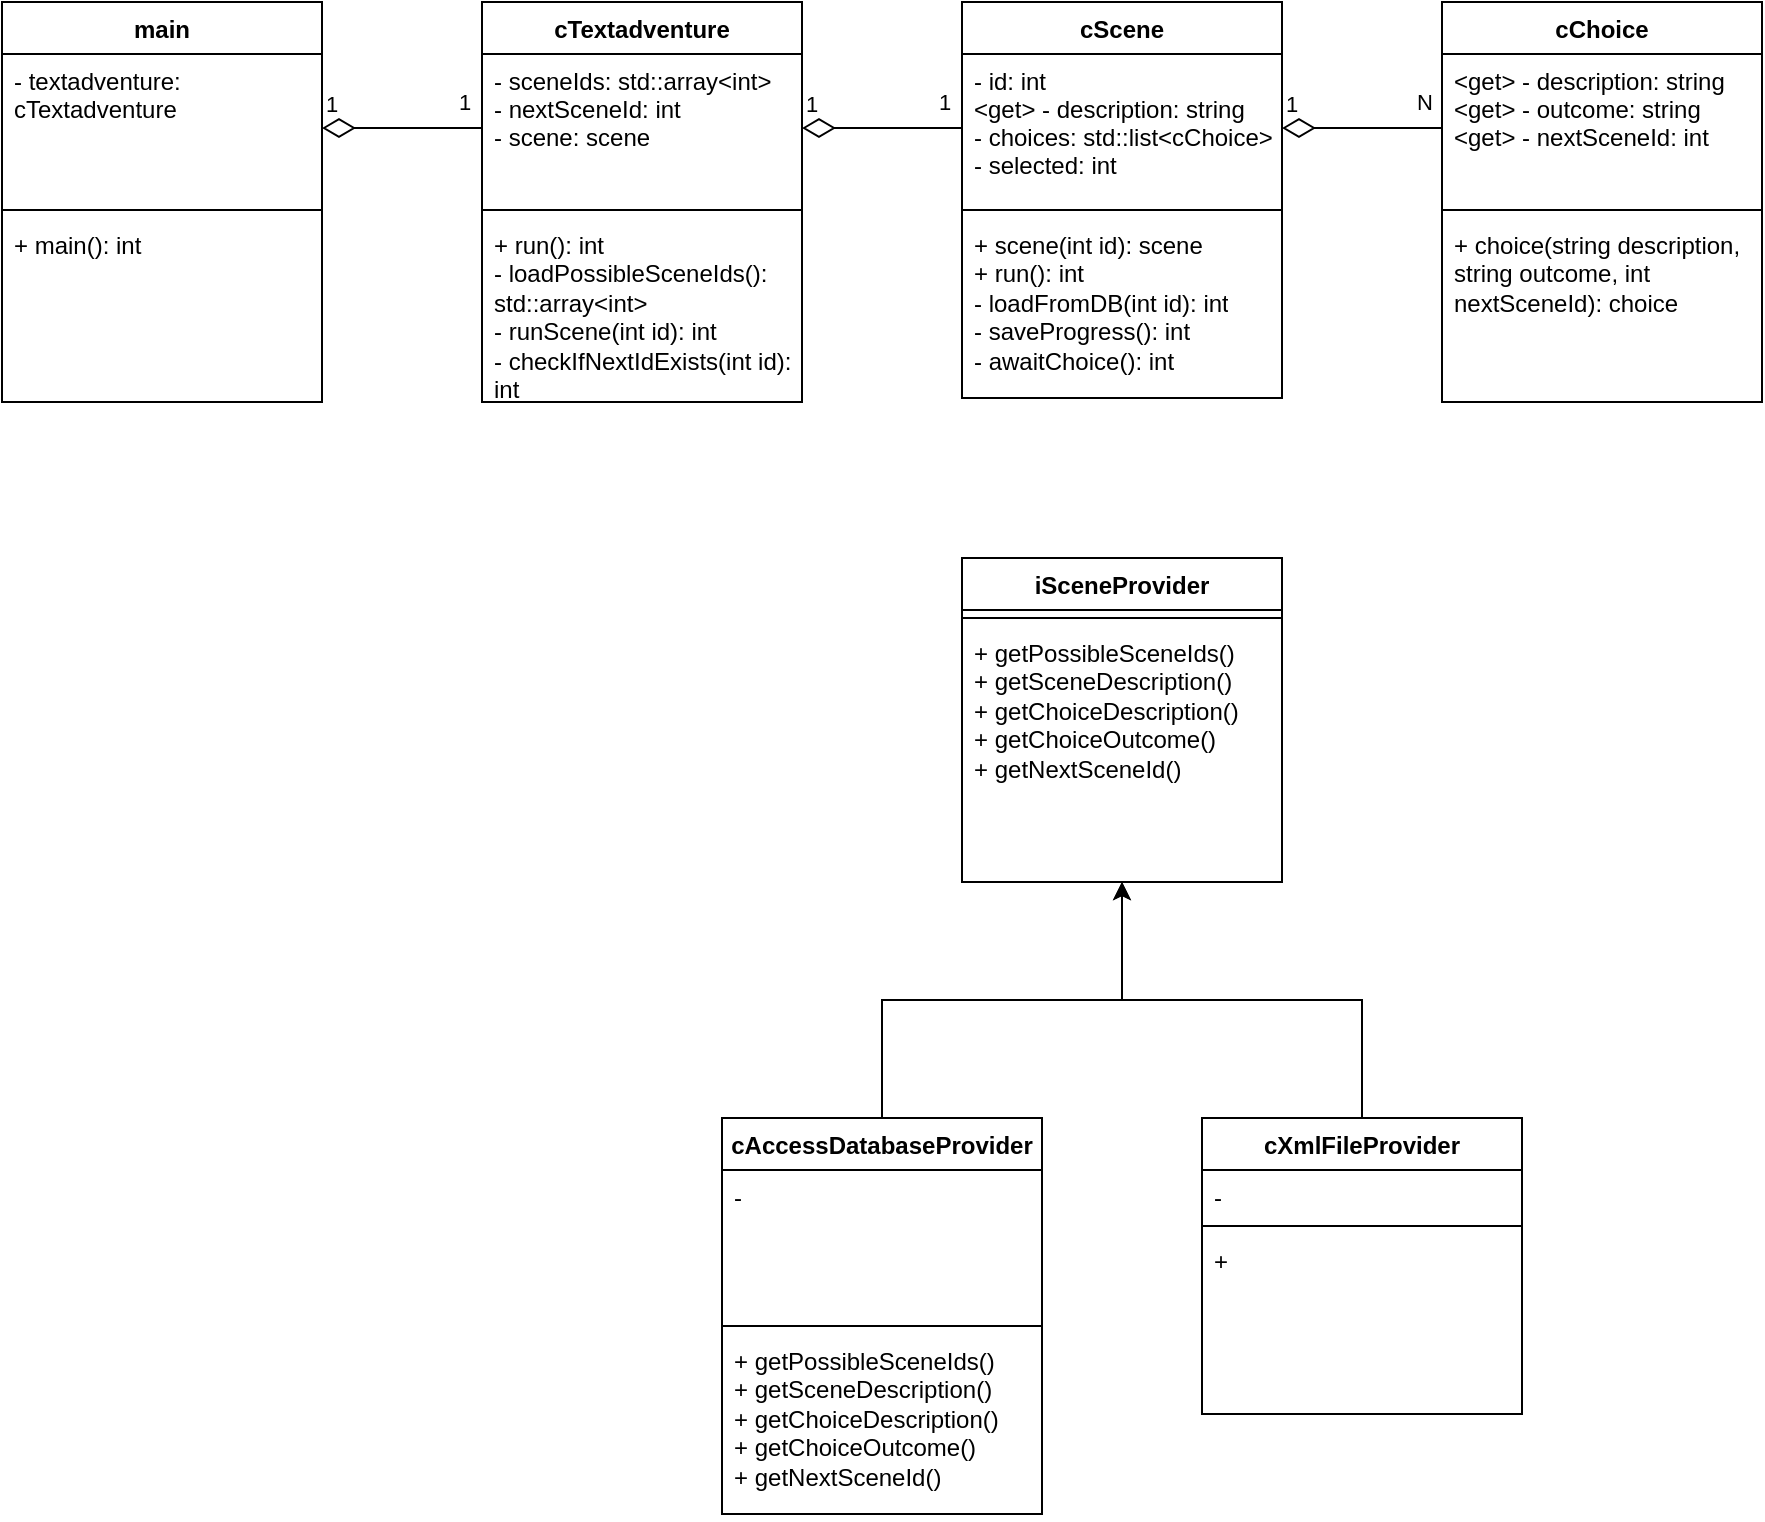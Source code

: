 <mxfile version="14.1.8" type="device"><diagram id="LrXuieOtvSf1lWjUksjV" name="Seite-1"><mxGraphModel dx="1422" dy="822" grid="1" gridSize="10" guides="1" tooltips="1" connect="1" arrows="1" fold="1" page="1" pageScale="1" pageWidth="827" pageHeight="1169" math="0" shadow="0"><root><mxCell id="0"/><mxCell id="1" parent="0"/><mxCell id="HuWSj2lys939_aBLEf0_-5" value="cScene" style="swimlane;fontStyle=1;align=center;verticalAlign=top;childLayout=stackLayout;horizontal=1;startSize=26;horizontalStack=0;resizeParent=1;resizeParentMax=0;resizeLast=0;collapsible=1;marginBottom=0;" parent="1" vertex="1"><mxGeometry x="560" y="42" width="160" height="198" as="geometry"/></mxCell><mxCell id="HuWSj2lys939_aBLEf0_-6" value="- id: int&#10;&lt;get&gt; - description: string&#10;- choices: std::list&lt;cChoice&gt;&#10;- selected: int" style="text;strokeColor=none;fillColor=none;align=left;verticalAlign=top;spacingLeft=4;spacingRight=4;overflow=hidden;rotatable=0;points=[[0,0.5],[1,0.5]];portConstraint=eastwest;" parent="HuWSj2lys939_aBLEf0_-5" vertex="1"><mxGeometry y="26" width="160" height="74" as="geometry"/></mxCell><mxCell id="HuWSj2lys939_aBLEf0_-7" value="" style="line;strokeWidth=1;fillColor=none;align=left;verticalAlign=middle;spacingTop=-1;spacingLeft=3;spacingRight=3;rotatable=0;labelPosition=right;points=[];portConstraint=eastwest;" parent="HuWSj2lys939_aBLEf0_-5" vertex="1"><mxGeometry y="100" width="160" height="8" as="geometry"/></mxCell><mxCell id="HuWSj2lys939_aBLEf0_-8" value="+ scene(int id): scene&#10;+ run(): int&#10;- loadFromDB(int id): int&#10;- saveProgress(): int&#10;- awaitChoice(): int" style="text;strokeColor=none;fillColor=none;align=left;verticalAlign=top;spacingLeft=4;spacingRight=4;overflow=hidden;rotatable=0;points=[[0,0.5],[1,0.5]];portConstraint=eastwest;whiteSpace=wrap;" parent="HuWSj2lys939_aBLEf0_-5" vertex="1"><mxGeometry y="108" width="160" height="90" as="geometry"/></mxCell><mxCell id="HuWSj2lys939_aBLEf0_-9" value="cChoice" style="swimlane;fontStyle=1;align=center;verticalAlign=top;childLayout=stackLayout;horizontal=1;startSize=26;horizontalStack=0;resizeParent=1;resizeParentMax=0;resizeLast=0;collapsible=1;marginBottom=0;" parent="1" vertex="1"><mxGeometry x="800" y="42" width="160" height="200" as="geometry"/></mxCell><mxCell id="HuWSj2lys939_aBLEf0_-10" value="&lt;get&gt; - description: string&#10;&lt;get&gt; - outcome: string&#10;&lt;get&gt; - nextSceneId: int" style="text;strokeColor=none;fillColor=none;align=left;verticalAlign=top;spacingLeft=4;spacingRight=4;overflow=hidden;rotatable=0;points=[[0,0.5],[1,0.5]];portConstraint=eastwest;" parent="HuWSj2lys939_aBLEf0_-9" vertex="1"><mxGeometry y="26" width="160" height="74" as="geometry"/></mxCell><mxCell id="HuWSj2lys939_aBLEf0_-11" value="" style="line;strokeWidth=1;fillColor=none;align=left;verticalAlign=middle;spacingTop=-1;spacingLeft=3;spacingRight=3;rotatable=0;labelPosition=right;points=[];portConstraint=eastwest;" parent="HuWSj2lys939_aBLEf0_-9" vertex="1"><mxGeometry y="100" width="160" height="8" as="geometry"/></mxCell><mxCell id="HuWSj2lys939_aBLEf0_-12" value="+ choice(string description, string outcome, int nextSceneId): choice" style="text;strokeColor=none;fillColor=none;align=left;verticalAlign=top;spacingLeft=4;spacingRight=4;overflow=hidden;rotatable=0;points=[[0,0.5],[1,0.5]];portConstraint=eastwest;whiteSpace=wrap;" parent="HuWSj2lys939_aBLEf0_-9" vertex="1"><mxGeometry y="108" width="160" height="92" as="geometry"/></mxCell><mxCell id="HuWSj2lys939_aBLEf0_-13" value="cTextadventure" style="swimlane;fontStyle=1;align=center;verticalAlign=top;childLayout=stackLayout;horizontal=1;startSize=26;horizontalStack=0;resizeParent=1;resizeParentMax=0;resizeLast=0;collapsible=1;marginBottom=0;" parent="1" vertex="1"><mxGeometry x="320" y="42" width="160" height="200" as="geometry"/></mxCell><mxCell id="HuWSj2lys939_aBLEf0_-14" value="- sceneIds: std::array&lt;int&gt;&#10;- nextSceneId: int&#10;- scene: scene" style="text;strokeColor=none;fillColor=none;align=left;verticalAlign=top;spacingLeft=4;spacingRight=4;overflow=hidden;rotatable=0;points=[[0,0.5],[1,0.5]];portConstraint=eastwest;" parent="HuWSj2lys939_aBLEf0_-13" vertex="1"><mxGeometry y="26" width="160" height="74" as="geometry"/></mxCell><mxCell id="HuWSj2lys939_aBLEf0_-15" value="" style="line;strokeWidth=1;fillColor=none;align=left;verticalAlign=middle;spacingTop=-1;spacingLeft=3;spacingRight=3;rotatable=0;labelPosition=right;points=[];portConstraint=eastwest;" parent="HuWSj2lys939_aBLEf0_-13" vertex="1"><mxGeometry y="100" width="160" height="8" as="geometry"/></mxCell><mxCell id="HuWSj2lys939_aBLEf0_-16" value="+ run(): int&#10;- loadPossibleSceneIds(): std::array&lt;int&gt;&#10;- runScene(int id): int&#10;- checkIfNextIdExists(int id): int" style="text;strokeColor=none;fillColor=none;align=left;verticalAlign=top;spacingLeft=4;spacingRight=4;overflow=hidden;rotatable=0;points=[[0,0.5],[1,0.5]];portConstraint=eastwest;whiteSpace=wrap;" parent="HuWSj2lys939_aBLEf0_-13" vertex="1"><mxGeometry y="108" width="160" height="92" as="geometry"/></mxCell><mxCell id="HuWSj2lys939_aBLEf0_-18" value="1" style="endArrow=none;html=1;endSize=12;startArrow=diamondThin;startSize=14;startFill=0;edgeStyle=orthogonalEdgeStyle;align=left;verticalAlign=bottom;exitX=1;exitY=0.5;exitDx=0;exitDy=0;entryX=0;entryY=0.5;entryDx=0;entryDy=0;endFill=0;" parent="1" source="HuWSj2lys939_aBLEf0_-14" target="HuWSj2lys939_aBLEf0_-6" edge="1"><mxGeometry x="-1" y="3" relative="1" as="geometry"><mxPoint x="310" y="280" as="sourcePoint"/><mxPoint x="320" y="190" as="targetPoint"/></mxGeometry></mxCell><mxCell id="HuWSj2lys939_aBLEf0_-20" value="1" style="edgeLabel;html=1;align=center;verticalAlign=middle;resizable=0;points=[];" parent="HuWSj2lys939_aBLEf0_-18" vertex="1" connectable="0"><mxGeometry x="0.656" relative="1" as="geometry"><mxPoint x="4.89" y="-13" as="offset"/></mxGeometry></mxCell><mxCell id="HuWSj2lys939_aBLEf0_-21" value="1" style="endArrow=none;html=1;endSize=12;startArrow=diamondThin;startSize=14;startFill=0;edgeStyle=orthogonalEdgeStyle;align=left;verticalAlign=bottom;exitX=1;exitY=0.5;exitDx=0;exitDy=0;entryX=0;entryY=0.5;entryDx=0;entryDy=0;endFill=0;" parent="1" source="HuWSj2lys939_aBLEf0_-6" target="HuWSj2lys939_aBLEf0_-10" edge="1"><mxGeometry x="-1" y="3" relative="1" as="geometry"><mxPoint x="520" y="100.0" as="sourcePoint"/><mxPoint x="600" y="100.0" as="targetPoint"/></mxGeometry></mxCell><mxCell id="HuWSj2lys939_aBLEf0_-22" value="N" style="edgeLabel;html=1;align=center;verticalAlign=middle;resizable=0;points=[];" parent="HuWSj2lys939_aBLEf0_-21" vertex="1" connectable="0"><mxGeometry x="0.656" relative="1" as="geometry"><mxPoint x="4.89" y="-13" as="offset"/></mxGeometry></mxCell><mxCell id="EfI9eQrVWmsRkzgRMQ1j-1" value="main" style="swimlane;fontStyle=1;align=center;verticalAlign=top;childLayout=stackLayout;horizontal=1;startSize=26;horizontalStack=0;resizeParent=1;resizeParentMax=0;resizeLast=0;collapsible=1;marginBottom=0;" parent="1" vertex="1"><mxGeometry x="80" y="42" width="160" height="200" as="geometry"/></mxCell><mxCell id="EfI9eQrVWmsRkzgRMQ1j-2" value="- textadventure: cTextadventure" style="text;strokeColor=none;fillColor=none;align=left;verticalAlign=top;spacingLeft=4;spacingRight=4;overflow=hidden;rotatable=0;points=[[0,0.5],[1,0.5]];portConstraint=eastwest;whiteSpace=wrap;" parent="EfI9eQrVWmsRkzgRMQ1j-1" vertex="1"><mxGeometry y="26" width="160" height="74" as="geometry"/></mxCell><mxCell id="EfI9eQrVWmsRkzgRMQ1j-3" value="" style="line;strokeWidth=1;fillColor=none;align=left;verticalAlign=middle;spacingTop=-1;spacingLeft=3;spacingRight=3;rotatable=0;labelPosition=right;points=[];portConstraint=eastwest;" parent="EfI9eQrVWmsRkzgRMQ1j-1" vertex="1"><mxGeometry y="100" width="160" height="8" as="geometry"/></mxCell><mxCell id="EfI9eQrVWmsRkzgRMQ1j-4" value="+ main(): int" style="text;strokeColor=none;fillColor=none;align=left;verticalAlign=top;spacingLeft=4;spacingRight=4;overflow=hidden;rotatable=0;points=[[0,0.5],[1,0.5]];portConstraint=eastwest;whiteSpace=wrap;" parent="EfI9eQrVWmsRkzgRMQ1j-1" vertex="1"><mxGeometry y="108" width="160" height="92" as="geometry"/></mxCell><mxCell id="EfI9eQrVWmsRkzgRMQ1j-5" value="1" style="endArrow=none;html=1;endSize=12;startArrow=diamondThin;startSize=14;startFill=0;edgeStyle=orthogonalEdgeStyle;align=left;verticalAlign=bottom;exitX=1;exitY=0.5;exitDx=0;exitDy=0;entryX=0;entryY=0.5;entryDx=0;entryDy=0;endFill=0;" parent="1" source="EfI9eQrVWmsRkzgRMQ1j-2" target="HuWSj2lys939_aBLEf0_-14" edge="1"><mxGeometry x="-1" y="3" relative="1" as="geometry"><mxPoint x="220" y="100.0" as="sourcePoint"/><mxPoint x="300" y="100.0" as="targetPoint"/></mxGeometry></mxCell><mxCell id="EfI9eQrVWmsRkzgRMQ1j-6" value="1" style="edgeLabel;html=1;align=center;verticalAlign=middle;resizable=0;points=[];" parent="EfI9eQrVWmsRkzgRMQ1j-5" vertex="1" connectable="0"><mxGeometry x="0.656" relative="1" as="geometry"><mxPoint x="4.89" y="-13" as="offset"/></mxGeometry></mxCell><mxCell id="AHfYlgKo6IS2z7X-LtcH-1" value="iSceneProvider" style="swimlane;fontStyle=1;align=center;verticalAlign=top;childLayout=stackLayout;horizontal=1;startSize=26;horizontalStack=0;resizeParent=1;resizeParentMax=0;resizeLast=0;collapsible=1;marginBottom=0;" vertex="1" parent="1"><mxGeometry x="560" y="320" width="160" height="162" as="geometry"/></mxCell><mxCell id="AHfYlgKo6IS2z7X-LtcH-3" value="" style="line;strokeWidth=1;fillColor=none;align=left;verticalAlign=middle;spacingTop=-1;spacingLeft=3;spacingRight=3;rotatable=0;labelPosition=right;points=[];portConstraint=eastwest;" vertex="1" parent="AHfYlgKo6IS2z7X-LtcH-1"><mxGeometry y="26" width="160" height="8" as="geometry"/></mxCell><mxCell id="AHfYlgKo6IS2z7X-LtcH-4" value="+ getPossibleSceneIds()&#10;+ getSceneDescription()&#10;+ getChoiceDescription()&#10;+ getChoiceOutcome()&#10;+ getNextSceneId()" style="text;strokeColor=none;fillColor=none;align=left;verticalAlign=top;spacingLeft=4;spacingRight=4;overflow=hidden;rotatable=0;points=[[0,0.5],[1,0.5]];portConstraint=eastwest;whiteSpace=wrap;" vertex="1" parent="AHfYlgKo6IS2z7X-LtcH-1"><mxGeometry y="34" width="160" height="128" as="geometry"/></mxCell><mxCell id="AHfYlgKo6IS2z7X-LtcH-18" style="edgeStyle=orthogonalEdgeStyle;rounded=0;orthogonalLoop=1;jettySize=auto;html=1;exitX=0.5;exitY=0;exitDx=0;exitDy=0;entryX=0.5;entryY=1;entryDx=0;entryDy=0;entryPerimeter=0;" edge="1" parent="1" source="AHfYlgKo6IS2z7X-LtcH-5" target="AHfYlgKo6IS2z7X-LtcH-4"><mxGeometry relative="1" as="geometry"/></mxCell><mxCell id="AHfYlgKo6IS2z7X-LtcH-5" value="cXmlFileProvider" style="swimlane;fontStyle=1;align=center;verticalAlign=top;childLayout=stackLayout;horizontal=1;startSize=26;horizontalStack=0;resizeParent=1;resizeParentMax=0;resizeLast=0;collapsible=1;marginBottom=0;" vertex="1" parent="1"><mxGeometry x="680" y="600" width="160" height="148" as="geometry"/></mxCell><mxCell id="AHfYlgKo6IS2z7X-LtcH-6" value="- " style="text;strokeColor=none;fillColor=none;align=left;verticalAlign=top;spacingLeft=4;spacingRight=4;overflow=hidden;rotatable=0;points=[[0,0.5],[1,0.5]];portConstraint=eastwest;" vertex="1" parent="AHfYlgKo6IS2z7X-LtcH-5"><mxGeometry y="26" width="160" height="24" as="geometry"/></mxCell><mxCell id="AHfYlgKo6IS2z7X-LtcH-7" value="" style="line;strokeWidth=1;fillColor=none;align=left;verticalAlign=middle;spacingTop=-1;spacingLeft=3;spacingRight=3;rotatable=0;labelPosition=right;points=[];portConstraint=eastwest;" vertex="1" parent="AHfYlgKo6IS2z7X-LtcH-5"><mxGeometry y="50" width="160" height="8" as="geometry"/></mxCell><mxCell id="AHfYlgKo6IS2z7X-LtcH-8" value="+" style="text;strokeColor=none;fillColor=none;align=left;verticalAlign=top;spacingLeft=4;spacingRight=4;overflow=hidden;rotatable=0;points=[[0,0.5],[1,0.5]];portConstraint=eastwest;whiteSpace=wrap;" vertex="1" parent="AHfYlgKo6IS2z7X-LtcH-5"><mxGeometry y="58" width="160" height="90" as="geometry"/></mxCell><mxCell id="AHfYlgKo6IS2z7X-LtcH-17" style="edgeStyle=orthogonalEdgeStyle;rounded=0;orthogonalLoop=1;jettySize=auto;html=1;exitX=0.5;exitY=0;exitDx=0;exitDy=0;entryX=0.5;entryY=1;entryDx=0;entryDy=0;entryPerimeter=0;" edge="1" parent="1" source="AHfYlgKo6IS2z7X-LtcH-13" target="AHfYlgKo6IS2z7X-LtcH-4"><mxGeometry relative="1" as="geometry"/></mxCell><mxCell id="AHfYlgKo6IS2z7X-LtcH-13" value="cAccessDatabaseProvider" style="swimlane;fontStyle=1;align=center;verticalAlign=top;childLayout=stackLayout;horizontal=1;startSize=26;horizontalStack=0;resizeParent=1;resizeParentMax=0;resizeLast=0;collapsible=1;marginBottom=0;" vertex="1" parent="1"><mxGeometry x="440" y="600" width="160" height="198" as="geometry"/></mxCell><mxCell id="AHfYlgKo6IS2z7X-LtcH-14" value="- " style="text;strokeColor=none;fillColor=none;align=left;verticalAlign=top;spacingLeft=4;spacingRight=4;overflow=hidden;rotatable=0;points=[[0,0.5],[1,0.5]];portConstraint=eastwest;" vertex="1" parent="AHfYlgKo6IS2z7X-LtcH-13"><mxGeometry y="26" width="160" height="74" as="geometry"/></mxCell><mxCell id="AHfYlgKo6IS2z7X-LtcH-15" value="" style="line;strokeWidth=1;fillColor=none;align=left;verticalAlign=middle;spacingTop=-1;spacingLeft=3;spacingRight=3;rotatable=0;labelPosition=right;points=[];portConstraint=eastwest;" vertex="1" parent="AHfYlgKo6IS2z7X-LtcH-13"><mxGeometry y="100" width="160" height="8" as="geometry"/></mxCell><mxCell id="AHfYlgKo6IS2z7X-LtcH-16" value="+ getPossibleSceneIds()&#10;+ getSceneDescription()&#10;+ getChoiceDescription()&#10;+ getChoiceOutcome()&#10;+ getNextSceneId()" style="text;strokeColor=none;fillColor=none;align=left;verticalAlign=top;spacingLeft=4;spacingRight=4;overflow=hidden;rotatable=0;points=[[0,0.5],[1,0.5]];portConstraint=eastwest;whiteSpace=wrap;" vertex="1" parent="AHfYlgKo6IS2z7X-LtcH-13"><mxGeometry y="108" width="160" height="90" as="geometry"/></mxCell></root></mxGraphModel></diagram></mxfile>
